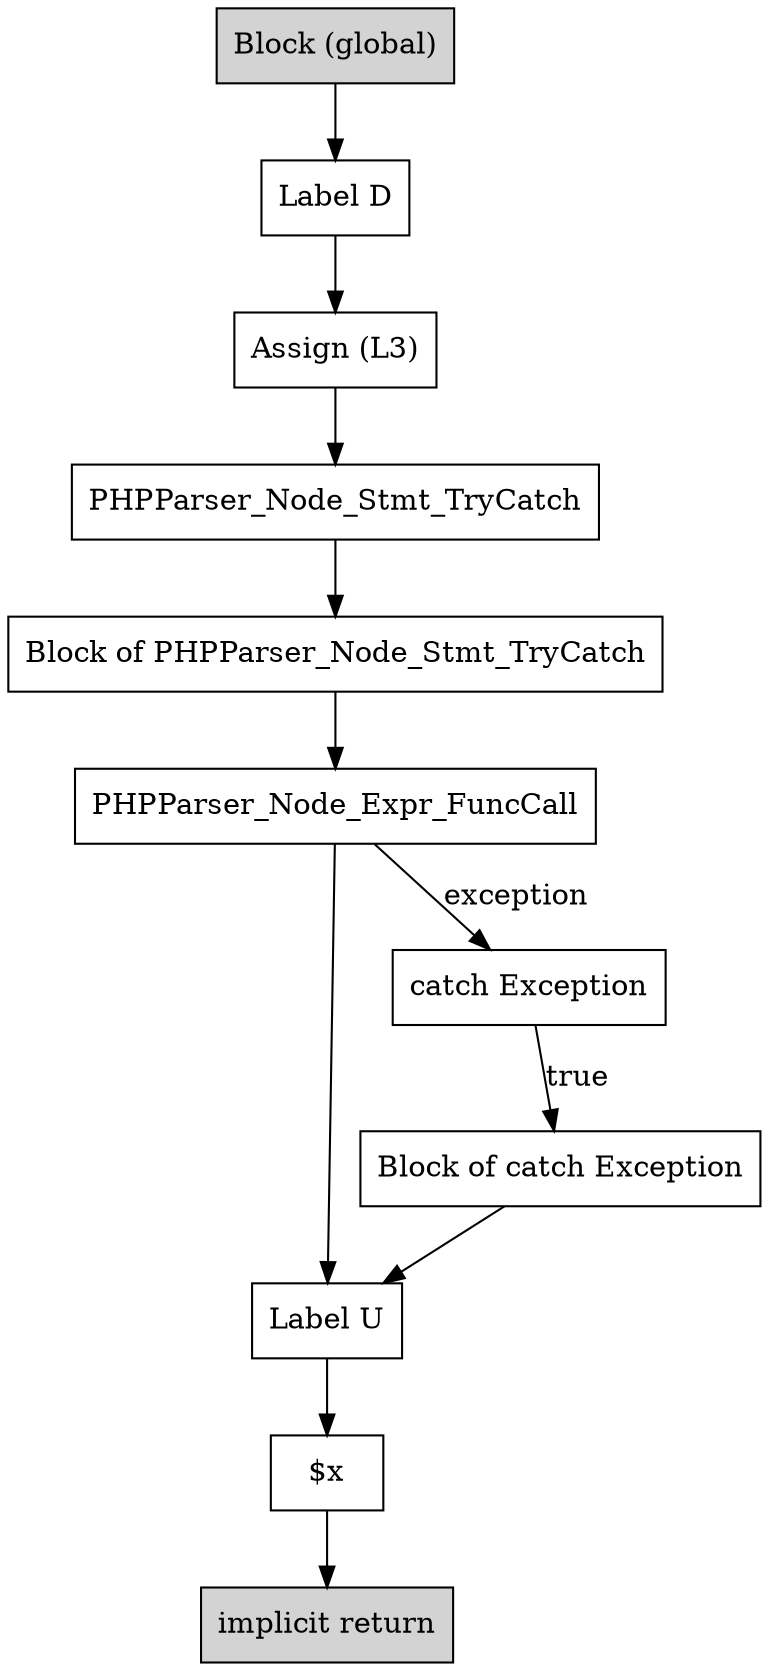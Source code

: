 digraph G {
    B1 [shape=box,label="implicit return",style=filled]
    B2 [shape=box,label="Block (global)",style=filled]
    B2 -> B3
    B3 [shape=box,label="Label D"]
    B3 -> B4
    B4 [shape=box,label="Assign (L3)"]
    B4 -> B5
    B5 [shape=box,label="PHPParser_Node_Stmt_TryCatch"]
    B5 -> B6
    B7 [shape=box,label="PHPParser_Node_Expr_FuncCall"]
    B7 -> B8
    B7 -> B9 [label="exception"]
    B8 [shape=box,label="Label U"]
    B8 -> B10
    B9 [shape=box,label="catch Exception"]
    B9 -> B11 [label="true"]
    B6 [shape=box,label="Block of PHPParser_Node_Stmt_TryCatch"]
    B6 -> B7
    B11 [shape=box,label="Block of catch Exception"]
    B11 -> B8
    B10 [shape=box,label="$x"]
    B10 -> B1
}